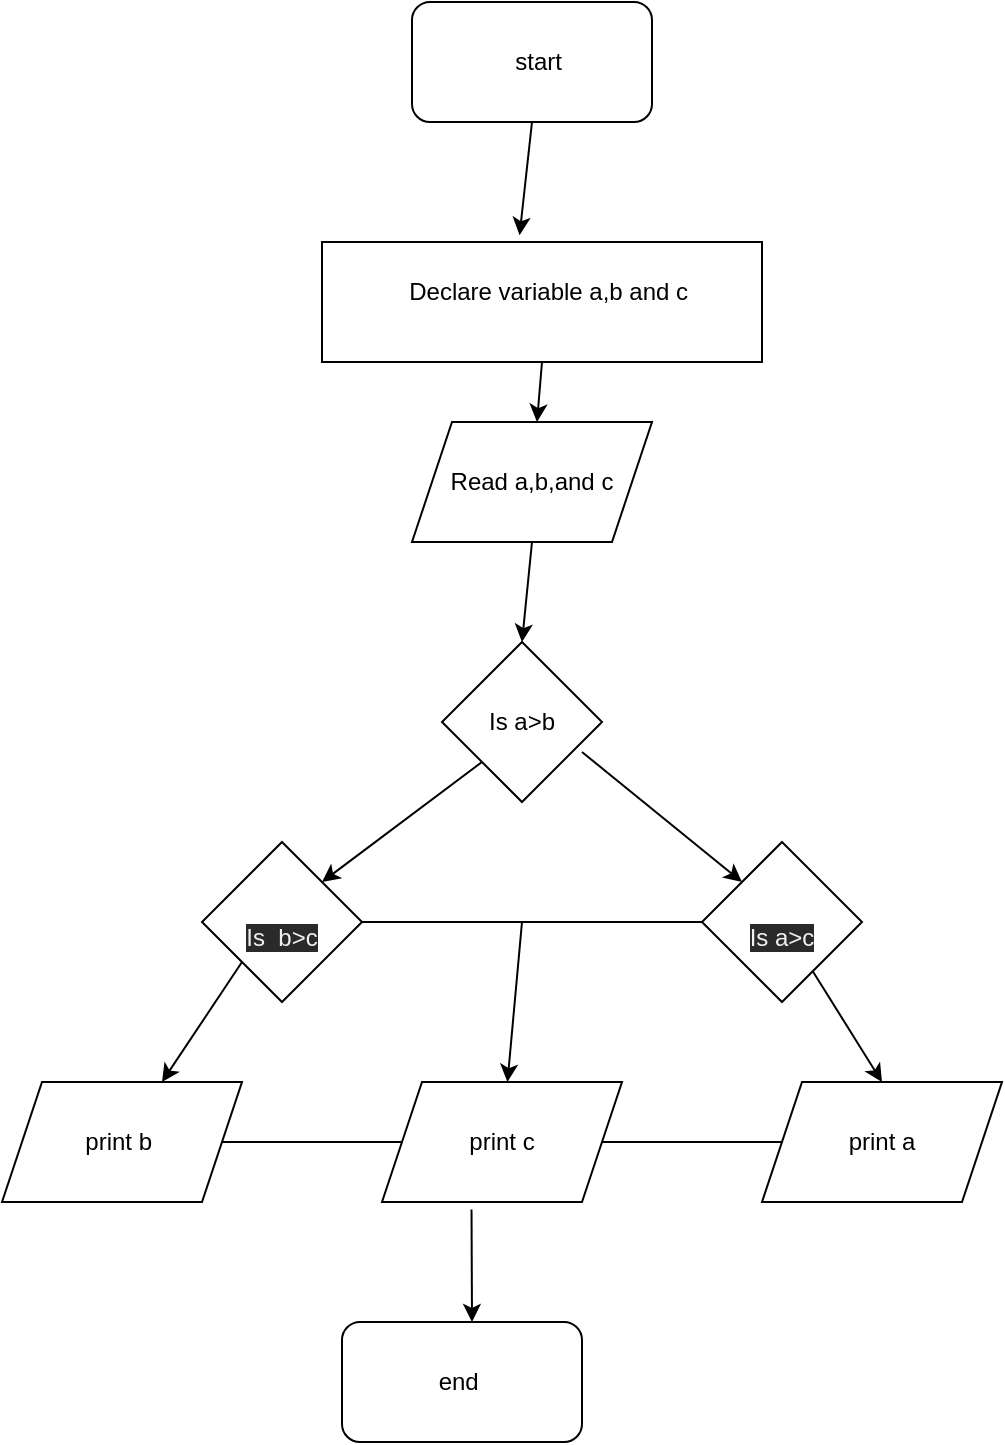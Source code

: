 <mxfile version="20.3.6" type="github" pages="2">
  <diagram id="pHR5hwspN30Z5LCh5w4d" name="Page-1">
    <mxGraphModel dx="1038" dy="571" grid="1" gridSize="10" guides="1" tooltips="1" connect="1" arrows="1" fold="1" page="1" pageScale="1" pageWidth="850" pageHeight="1100" math="0" shadow="0">
      <root>
        <mxCell id="0" />
        <mxCell id="1" parent="0" />
        <mxCell id="9OdcRj1fBj3y9zVcUAAw-1" value="" style="rounded=1;whiteSpace=wrap;html=1;" vertex="1" parent="1">
          <mxGeometry x="305" y="20" width="120" height="60" as="geometry" />
        </mxCell>
        <mxCell id="9OdcRj1fBj3y9zVcUAAw-2" value="start&amp;nbsp;" style="text;html=1;strokeColor=none;fillColor=none;align=center;verticalAlign=middle;whiteSpace=wrap;rounded=0;" vertex="1" parent="1">
          <mxGeometry x="340" y="35" width="60" height="30" as="geometry" />
        </mxCell>
        <mxCell id="9OdcRj1fBj3y9zVcUAAw-8" value="" style="rounded=0;whiteSpace=wrap;html=1;" vertex="1" parent="1">
          <mxGeometry x="260" y="140" width="220" height="60" as="geometry" />
        </mxCell>
        <mxCell id="9OdcRj1fBj3y9zVcUAAw-9" style="edgeStyle=orthogonalEdgeStyle;rounded=0;orthogonalLoop=1;jettySize=auto;html=1;exitX=0.5;exitY=1;exitDx=0;exitDy=0;" edge="1" parent="1" source="9OdcRj1fBj3y9zVcUAAw-2" target="9OdcRj1fBj3y9zVcUAAw-2">
          <mxGeometry relative="1" as="geometry" />
        </mxCell>
        <mxCell id="9OdcRj1fBj3y9zVcUAAw-10" value="Text" style="text;html=1;strokeColor=none;fillColor=none;align=center;verticalAlign=middle;whiteSpace=wrap;rounded=0;" vertex="1" parent="1">
          <mxGeometry x="365" y="245" width="60" height="30" as="geometry" />
        </mxCell>
        <mxCell id="9OdcRj1fBj3y9zVcUAAw-12" value="Declare variable a,b and c&amp;nbsp;" style="text;html=1;strokeColor=none;fillColor=none;align=center;verticalAlign=middle;whiteSpace=wrap;rounded=0;" vertex="1" parent="1">
          <mxGeometry x="290" y="150" width="170" height="30" as="geometry" />
        </mxCell>
        <mxCell id="9OdcRj1fBj3y9zVcUAAw-13" value="Read a,b,and c" style="shape=parallelogram;perimeter=parallelogramPerimeter;whiteSpace=wrap;html=1;fixedSize=1;" vertex="1" parent="1">
          <mxGeometry x="305" y="230" width="120" height="60" as="geometry" />
        </mxCell>
        <mxCell id="9OdcRj1fBj3y9zVcUAAw-14" value="" style="rhombus;whiteSpace=wrap;html=1;" vertex="1" parent="1">
          <mxGeometry x="320" y="340" width="80" height="80" as="geometry" />
        </mxCell>
        <mxCell id="9OdcRj1fBj3y9zVcUAAw-15" value="Is a&amp;gt;b" style="text;html=1;strokeColor=none;fillColor=none;align=center;verticalAlign=middle;whiteSpace=wrap;rounded=0;" vertex="1" parent="1">
          <mxGeometry x="330" y="365" width="60" height="30" as="geometry" />
        </mxCell>
        <mxCell id="9OdcRj1fBj3y9zVcUAAw-16" value="&lt;br&gt;&lt;span style=&quot;color: rgb(240, 240, 240); font-family: Helvetica; font-size: 12px; font-style: normal; font-variant-ligatures: normal; font-variant-caps: normal; font-weight: 400; letter-spacing: normal; orphans: 2; text-align: center; text-indent: 0px; text-transform: none; widows: 2; word-spacing: 0px; -webkit-text-stroke-width: 0px; background-color: rgb(42, 42, 42); text-decoration-thickness: initial; text-decoration-style: initial; text-decoration-color: initial; float: none; display: inline !important;&quot;&gt;Is a&amp;gt;c&lt;/span&gt;&lt;br&gt;" style="rhombus;whiteSpace=wrap;html=1;" vertex="1" parent="1">
          <mxGeometry x="450" y="440" width="80" height="80" as="geometry" />
        </mxCell>
        <mxCell id="9OdcRj1fBj3y9zVcUAAw-17" value="&lt;br&gt;&lt;span style=&quot;color: rgb(240, 240, 240); font-family: Helvetica; font-size: 12px; font-style: normal; font-variant-ligatures: normal; font-variant-caps: normal; font-weight: 400; letter-spacing: normal; orphans: 2; text-align: center; text-indent: 0px; text-transform: none; widows: 2; word-spacing: 0px; -webkit-text-stroke-width: 0px; background-color: rgb(42, 42, 42); text-decoration-thickness: initial; text-decoration-style: initial; text-decoration-color: initial; float: none; display: inline !important;&quot;&gt;Is&amp;nbsp; b&amp;gt;c&lt;/span&gt;&lt;br&gt;" style="rhombus;whiteSpace=wrap;html=1;" vertex="1" parent="1">
          <mxGeometry x="200" y="440" width="80" height="80" as="geometry" />
        </mxCell>
        <mxCell id="9OdcRj1fBj3y9zVcUAAw-18" value="print b&amp;nbsp;" style="shape=parallelogram;perimeter=parallelogramPerimeter;whiteSpace=wrap;html=1;fixedSize=1;" vertex="1" parent="1">
          <mxGeometry x="100" y="560" width="120" height="60" as="geometry" />
        </mxCell>
        <mxCell id="9OdcRj1fBj3y9zVcUAAw-19" value="print c" style="shape=parallelogram;perimeter=parallelogramPerimeter;whiteSpace=wrap;html=1;fixedSize=1;" vertex="1" parent="1">
          <mxGeometry x="290" y="560" width="120" height="60" as="geometry" />
        </mxCell>
        <mxCell id="9OdcRj1fBj3y9zVcUAAw-20" value="print a" style="shape=parallelogram;perimeter=parallelogramPerimeter;whiteSpace=wrap;html=1;fixedSize=1;" vertex="1" parent="1">
          <mxGeometry x="480" y="560" width="120" height="60" as="geometry" />
        </mxCell>
        <mxCell id="9OdcRj1fBj3y9zVcUAAw-27" value="" style="endArrow=classic;html=1;rounded=0;entryX=0;entryY=0;entryDx=0;entryDy=0;exitX=1;exitY=1;exitDx=0;exitDy=0;" edge="1" parent="1" source="9OdcRj1fBj3y9zVcUAAw-15" target="9OdcRj1fBj3y9zVcUAAw-16">
          <mxGeometry width="50" height="50" relative="1" as="geometry">
            <mxPoint x="430" y="370" as="sourcePoint" />
            <mxPoint x="430" y="450" as="targetPoint" />
          </mxGeometry>
        </mxCell>
        <mxCell id="9OdcRj1fBj3y9zVcUAAw-28" value="" style="endArrow=classic;html=1;rounded=0;entryX=1;entryY=0;entryDx=0;entryDy=0;exitX=0;exitY=1;exitDx=0;exitDy=0;" edge="1" parent="1" source="9OdcRj1fBj3y9zVcUAAw-14" target="9OdcRj1fBj3y9zVcUAAw-17">
          <mxGeometry width="50" height="50" relative="1" as="geometry">
            <mxPoint x="330" y="370" as="sourcePoint" />
            <mxPoint x="330" y="450" as="targetPoint" />
          </mxGeometry>
        </mxCell>
        <mxCell id="9OdcRj1fBj3y9zVcUAAw-29" value="" style="endArrow=classic;html=1;rounded=0;entryX=0.5;entryY=0;entryDx=0;entryDy=0;exitX=0.5;exitY=1;exitDx=0;exitDy=0;" edge="1" parent="1" source="9OdcRj1fBj3y9zVcUAAw-13" target="9OdcRj1fBj3y9zVcUAAw-14">
          <mxGeometry width="50" height="50" relative="1" as="geometry">
            <mxPoint x="350" y="300" as="sourcePoint" />
            <mxPoint x="364" y="370" as="targetPoint" />
          </mxGeometry>
        </mxCell>
        <mxCell id="9OdcRj1fBj3y9zVcUAAw-30" value="" style="endArrow=classic;html=1;rounded=0;exitX=0.5;exitY=1;exitDx=0;exitDy=0;" edge="1" parent="1" source="9OdcRj1fBj3y9zVcUAAw-8" target="9OdcRj1fBj3y9zVcUAAw-13">
          <mxGeometry width="50" height="50" relative="1" as="geometry">
            <mxPoint x="374.5" y="180" as="sourcePoint" />
            <mxPoint x="365" y="230" as="targetPoint" />
          </mxGeometry>
        </mxCell>
        <mxCell id="9OdcRj1fBj3y9zVcUAAw-31" value="" style="endArrow=classic;html=1;rounded=0;exitX=0.5;exitY=1;exitDx=0;exitDy=0;entryX=0.449;entryY=-0.057;entryDx=0;entryDy=0;entryPerimeter=0;" edge="1" parent="1" source="9OdcRj1fBj3y9zVcUAAw-1" target="9OdcRj1fBj3y9zVcUAAw-8">
          <mxGeometry width="50" height="50" relative="1" as="geometry">
            <mxPoint x="369.5" y="70" as="sourcePoint" />
            <mxPoint x="369.5" y="150" as="targetPoint" />
          </mxGeometry>
        </mxCell>
        <mxCell id="9OdcRj1fBj3y9zVcUAAw-32" value="" style="endArrow=classic;html=1;rounded=0;entryX=0.5;entryY=0;entryDx=0;entryDy=0;" edge="1" parent="1" source="9OdcRj1fBj3y9zVcUAAw-16" target="9OdcRj1fBj3y9zVcUAAw-20">
          <mxGeometry width="50" height="50" relative="1" as="geometry">
            <mxPoint x="240" y="680" as="sourcePoint" />
            <mxPoint x="270" y="710" as="targetPoint" />
          </mxGeometry>
        </mxCell>
        <mxCell id="9OdcRj1fBj3y9zVcUAAw-34" value="" style="endArrow=classic;html=1;rounded=0;exitX=0;exitY=1;exitDx=0;exitDy=0;" edge="1" parent="1" source="9OdcRj1fBj3y9zVcUAAw-17" target="9OdcRj1fBj3y9zVcUAAw-18">
          <mxGeometry width="50" height="50" relative="1" as="geometry">
            <mxPoint x="160" y="510" as="sourcePoint" />
            <mxPoint x="210" y="460" as="targetPoint" />
          </mxGeometry>
        </mxCell>
        <mxCell id="9OdcRj1fBj3y9zVcUAAw-35" value="" style="endArrow=none;html=1;rounded=0;entryX=0;entryY=0.5;entryDx=0;entryDy=0;exitX=1;exitY=0.5;exitDx=0;exitDy=0;" edge="1" parent="1" source="9OdcRj1fBj3y9zVcUAAw-17" target="9OdcRj1fBj3y9zVcUAAw-16">
          <mxGeometry width="50" height="50" relative="1" as="geometry">
            <mxPoint x="240" y="680" as="sourcePoint" />
            <mxPoint x="290" y="630" as="targetPoint" />
          </mxGeometry>
        </mxCell>
        <mxCell id="9OdcRj1fBj3y9zVcUAAw-36" value="" style="endArrow=classic;html=1;rounded=0;" edge="1" parent="1" target="9OdcRj1fBj3y9zVcUAAw-19">
          <mxGeometry width="50" height="50" relative="1" as="geometry">
            <mxPoint x="360" y="480" as="sourcePoint" />
            <mxPoint x="385" y="490" as="targetPoint" />
          </mxGeometry>
        </mxCell>
        <mxCell id="9OdcRj1fBj3y9zVcUAAw-39" value="" style="endArrow=none;html=1;rounded=0;exitX=1;exitY=0.5;exitDx=0;exitDy=0;" edge="1" parent="1" source="9OdcRj1fBj3y9zVcUAAw-18" target="9OdcRj1fBj3y9zVcUAAw-19">
          <mxGeometry width="50" height="50" relative="1" as="geometry">
            <mxPoint x="220" y="590" as="sourcePoint" />
            <mxPoint x="270" y="540" as="targetPoint" />
          </mxGeometry>
        </mxCell>
        <mxCell id="9OdcRj1fBj3y9zVcUAAw-40" value="" style="endArrow=none;html=1;rounded=0;" edge="1" parent="1" source="9OdcRj1fBj3y9zVcUAAw-19" target="9OdcRj1fBj3y9zVcUAAw-20">
          <mxGeometry width="50" height="50" relative="1" as="geometry">
            <mxPoint x="400" y="580" as="sourcePoint" />
            <mxPoint x="290" y="530" as="targetPoint" />
          </mxGeometry>
        </mxCell>
        <mxCell id="9OdcRj1fBj3y9zVcUAAw-41" value="" style="endArrow=classic;html=1;rounded=0;exitX=0.373;exitY=1.063;exitDx=0;exitDy=0;exitPerimeter=0;" edge="1" parent="1" source="9OdcRj1fBj3y9zVcUAAw-19">
          <mxGeometry width="50" height="50" relative="1" as="geometry">
            <mxPoint x="240" y="780" as="sourcePoint" />
            <mxPoint x="335" y="680" as="targetPoint" />
          </mxGeometry>
        </mxCell>
        <mxCell id="9OdcRj1fBj3y9zVcUAAw-42" value="end&amp;nbsp;" style="rounded=1;whiteSpace=wrap;html=1;" vertex="1" parent="1">
          <mxGeometry x="270" y="680" width="120" height="60" as="geometry" />
        </mxCell>
      </root>
    </mxGraphModel>
  </diagram>
  <diagram id="MkRZz689ogG9pvC2PiEN" name="Page-2">
    <mxGraphModel dx="1038" dy="571" grid="1" gridSize="10" guides="1" tooltips="1" connect="1" arrows="1" fold="1" page="1" pageScale="1" pageWidth="850" pageHeight="1100" math="0" shadow="0">
      <root>
        <mxCell id="0" />
        <mxCell id="1" parent="0" />
      </root>
    </mxGraphModel>
  </diagram>
</mxfile>
